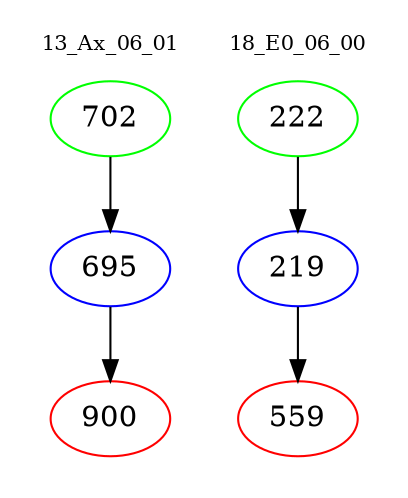 digraph{
subgraph cluster_0 {
color = white
label = "13_Ax_06_01";
fontsize=10;
T0_702 [label="702", color="green"]
T0_702 -> T0_695 [color="black"]
T0_695 [label="695", color="blue"]
T0_695 -> T0_900 [color="black"]
T0_900 [label="900", color="red"]
}
subgraph cluster_1 {
color = white
label = "18_E0_06_00";
fontsize=10;
T1_222 [label="222", color="green"]
T1_222 -> T1_219 [color="black"]
T1_219 [label="219", color="blue"]
T1_219 -> T1_559 [color="black"]
T1_559 [label="559", color="red"]
}
}
